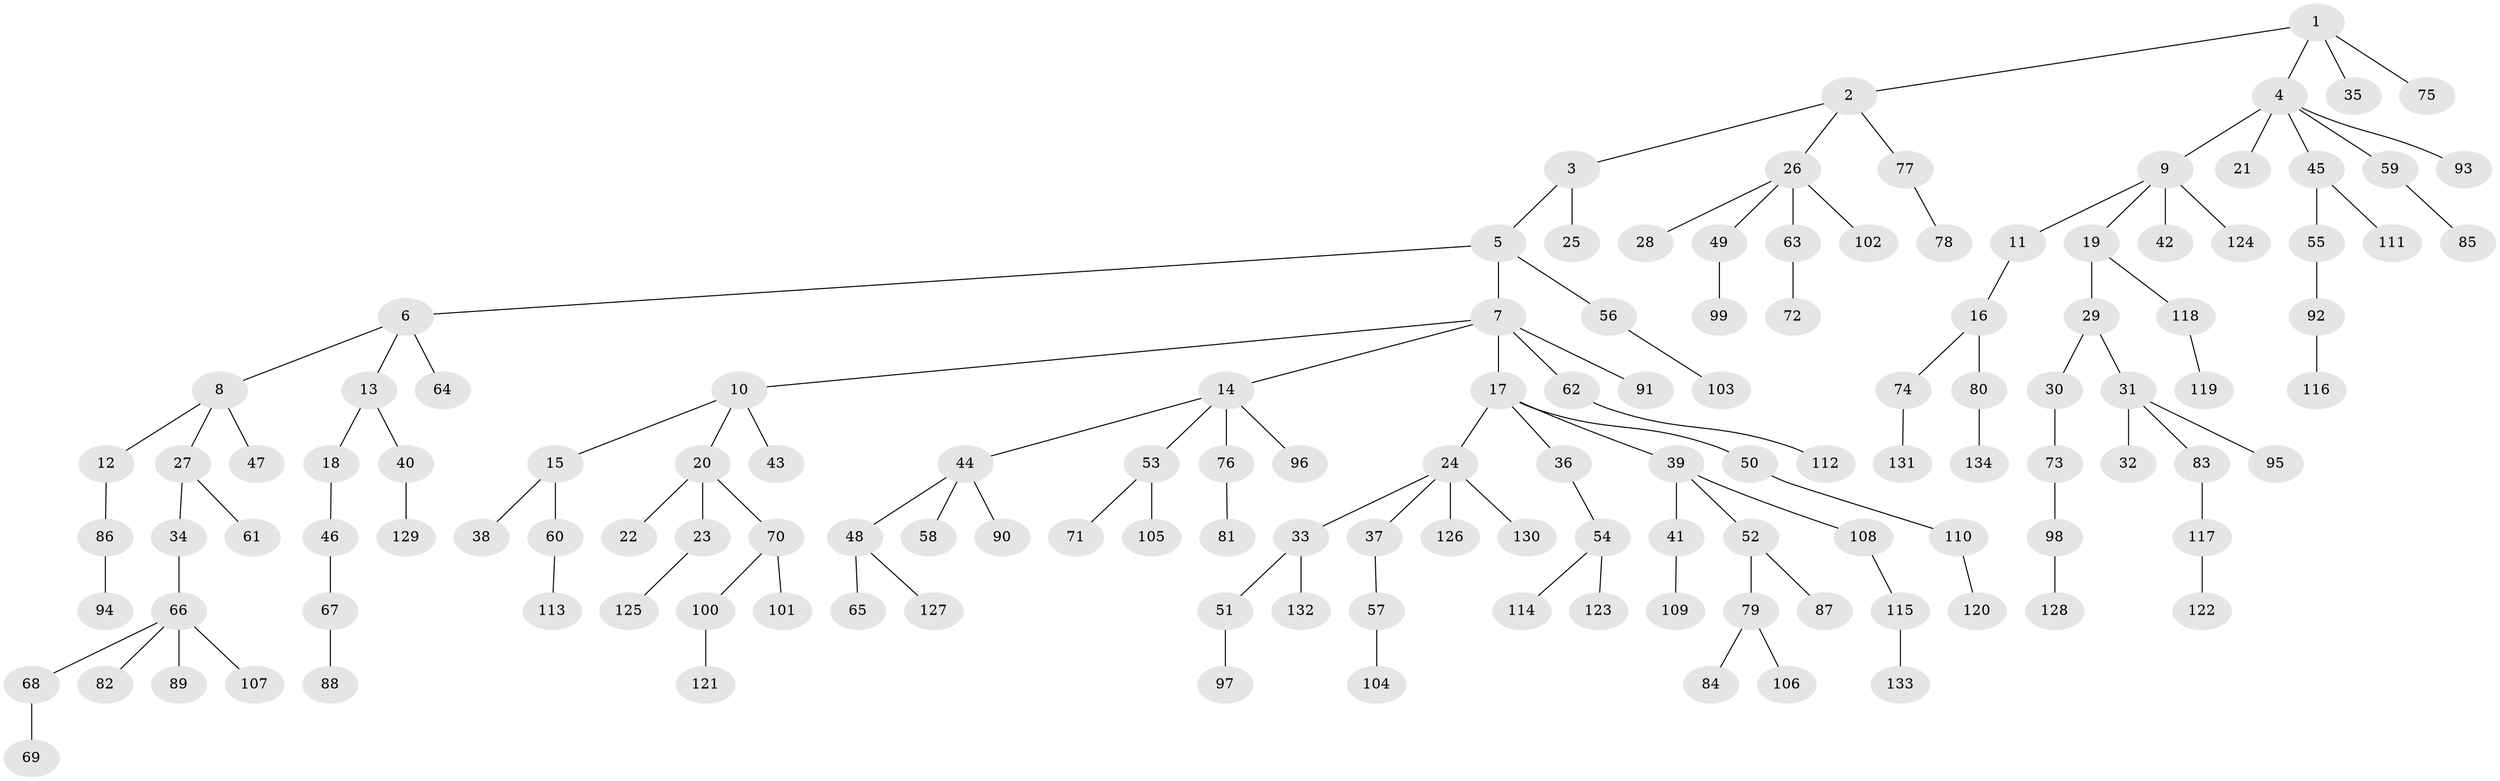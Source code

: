 // Generated by graph-tools (version 1.1) at 2025/26/03/09/25 03:26:25]
// undirected, 134 vertices, 133 edges
graph export_dot {
graph [start="1"]
  node [color=gray90,style=filled];
  1;
  2;
  3;
  4;
  5;
  6;
  7;
  8;
  9;
  10;
  11;
  12;
  13;
  14;
  15;
  16;
  17;
  18;
  19;
  20;
  21;
  22;
  23;
  24;
  25;
  26;
  27;
  28;
  29;
  30;
  31;
  32;
  33;
  34;
  35;
  36;
  37;
  38;
  39;
  40;
  41;
  42;
  43;
  44;
  45;
  46;
  47;
  48;
  49;
  50;
  51;
  52;
  53;
  54;
  55;
  56;
  57;
  58;
  59;
  60;
  61;
  62;
  63;
  64;
  65;
  66;
  67;
  68;
  69;
  70;
  71;
  72;
  73;
  74;
  75;
  76;
  77;
  78;
  79;
  80;
  81;
  82;
  83;
  84;
  85;
  86;
  87;
  88;
  89;
  90;
  91;
  92;
  93;
  94;
  95;
  96;
  97;
  98;
  99;
  100;
  101;
  102;
  103;
  104;
  105;
  106;
  107;
  108;
  109;
  110;
  111;
  112;
  113;
  114;
  115;
  116;
  117;
  118;
  119;
  120;
  121;
  122;
  123;
  124;
  125;
  126;
  127;
  128;
  129;
  130;
  131;
  132;
  133;
  134;
  1 -- 2;
  1 -- 4;
  1 -- 35;
  1 -- 75;
  2 -- 3;
  2 -- 26;
  2 -- 77;
  3 -- 5;
  3 -- 25;
  4 -- 9;
  4 -- 21;
  4 -- 45;
  4 -- 59;
  4 -- 93;
  5 -- 6;
  5 -- 7;
  5 -- 56;
  6 -- 8;
  6 -- 13;
  6 -- 64;
  7 -- 10;
  7 -- 14;
  7 -- 17;
  7 -- 62;
  7 -- 91;
  8 -- 12;
  8 -- 27;
  8 -- 47;
  9 -- 11;
  9 -- 19;
  9 -- 42;
  9 -- 124;
  10 -- 15;
  10 -- 20;
  10 -- 43;
  11 -- 16;
  12 -- 86;
  13 -- 18;
  13 -- 40;
  14 -- 44;
  14 -- 53;
  14 -- 76;
  14 -- 96;
  15 -- 38;
  15 -- 60;
  16 -- 74;
  16 -- 80;
  17 -- 24;
  17 -- 36;
  17 -- 39;
  17 -- 50;
  18 -- 46;
  19 -- 29;
  19 -- 118;
  20 -- 22;
  20 -- 23;
  20 -- 70;
  23 -- 125;
  24 -- 33;
  24 -- 37;
  24 -- 126;
  24 -- 130;
  26 -- 28;
  26 -- 49;
  26 -- 63;
  26 -- 102;
  27 -- 34;
  27 -- 61;
  29 -- 30;
  29 -- 31;
  30 -- 73;
  31 -- 32;
  31 -- 83;
  31 -- 95;
  33 -- 51;
  33 -- 132;
  34 -- 66;
  36 -- 54;
  37 -- 57;
  39 -- 41;
  39 -- 52;
  39 -- 108;
  40 -- 129;
  41 -- 109;
  44 -- 48;
  44 -- 58;
  44 -- 90;
  45 -- 55;
  45 -- 111;
  46 -- 67;
  48 -- 65;
  48 -- 127;
  49 -- 99;
  50 -- 110;
  51 -- 97;
  52 -- 79;
  52 -- 87;
  53 -- 71;
  53 -- 105;
  54 -- 114;
  54 -- 123;
  55 -- 92;
  56 -- 103;
  57 -- 104;
  59 -- 85;
  60 -- 113;
  62 -- 112;
  63 -- 72;
  66 -- 68;
  66 -- 82;
  66 -- 89;
  66 -- 107;
  67 -- 88;
  68 -- 69;
  70 -- 100;
  70 -- 101;
  73 -- 98;
  74 -- 131;
  76 -- 81;
  77 -- 78;
  79 -- 84;
  79 -- 106;
  80 -- 134;
  83 -- 117;
  86 -- 94;
  92 -- 116;
  98 -- 128;
  100 -- 121;
  108 -- 115;
  110 -- 120;
  115 -- 133;
  117 -- 122;
  118 -- 119;
}

